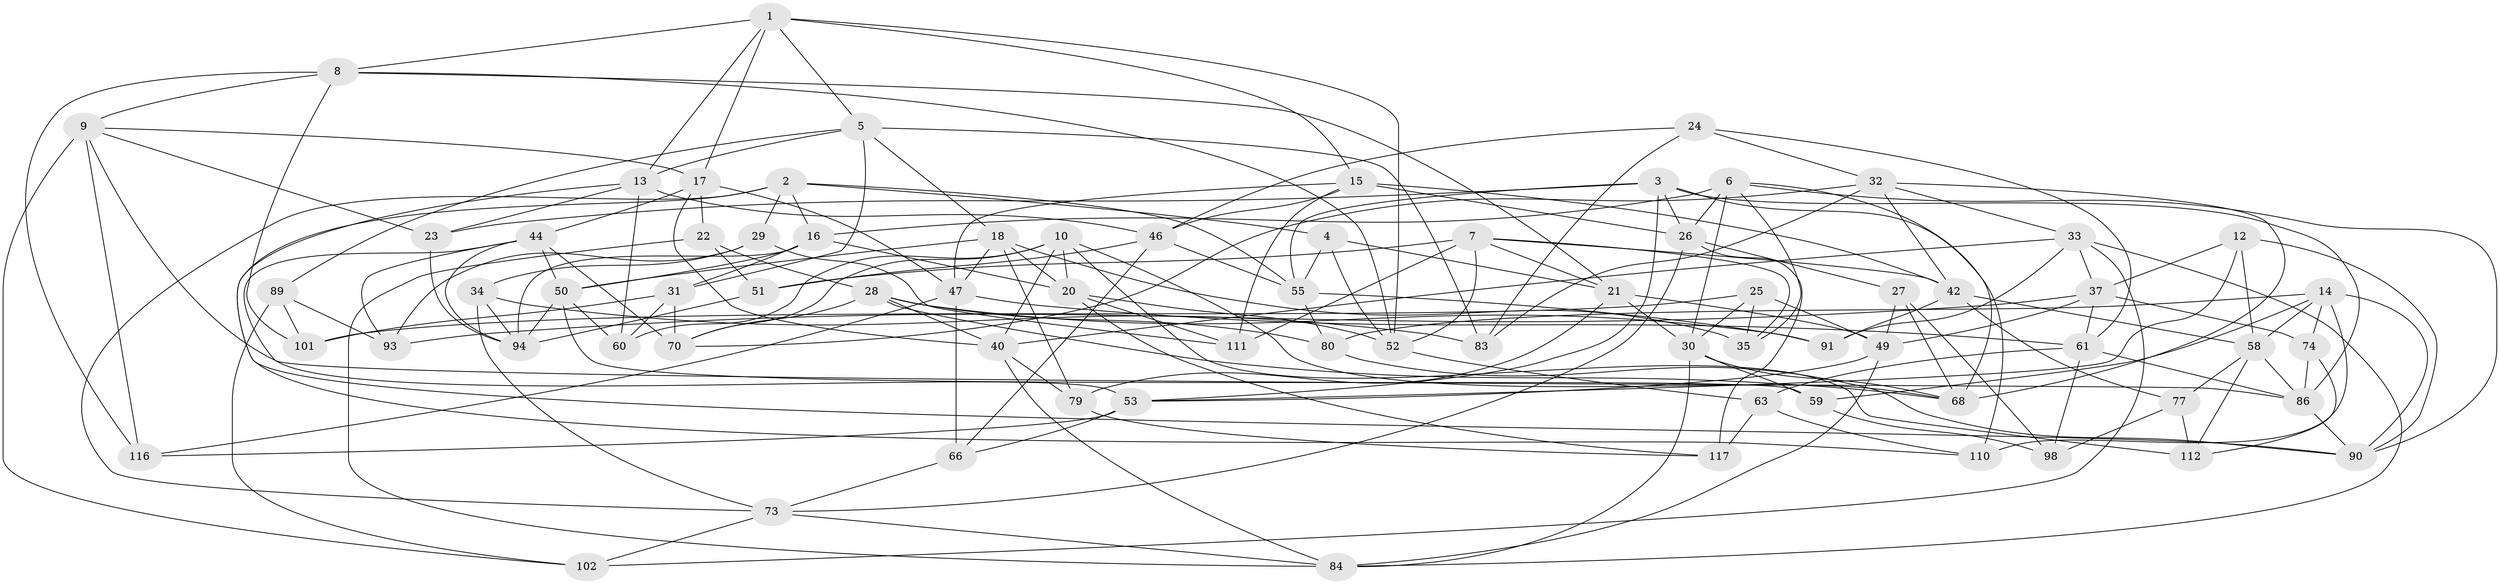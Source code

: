 // original degree distribution, {4: 1.0}
// Generated by graph-tools (version 1.1) at 2025/42/03/06/25 10:42:17]
// undirected, 74 vertices, 190 edges
graph export_dot {
graph [start="1"]
  node [color=gray90,style=filled];
  1 [super="+71"];
  2 [super="+104"];
  3 [super="+97"];
  4;
  5 [super="+82"];
  6 [super="+38"];
  7 [super="+19"];
  8 [super="+119"];
  9 [super="+11"];
  10 [super="+56"];
  12;
  13 [super="+36"];
  14 [super="+81"];
  15 [super="+54"];
  16 [super="+45"];
  17 [super="+78"];
  18 [super="+65"];
  20 [super="+115"];
  21 [super="+57"];
  22;
  23;
  24;
  25;
  26 [super="+75"];
  27;
  28 [super="+43"];
  29 [super="+92"];
  30 [super="+48"];
  31 [super="+106"];
  32 [super="+107"];
  33 [super="+39"];
  34;
  35;
  37 [super="+41"];
  40 [super="+69"];
  42 [super="+67"];
  44 [super="+72"];
  46 [super="+118"];
  47 [super="+87"];
  49 [super="+64"];
  50 [super="+99"];
  51;
  52 [super="+85"];
  53 [super="+62"];
  55 [super="+103"];
  58 [super="+88"];
  59;
  60;
  61 [super="+76"];
  63;
  66;
  68 [super="+108"];
  70 [super="+100"];
  73 [super="+113"];
  74;
  77;
  79;
  80;
  83;
  84 [super="+114"];
  86 [super="+95"];
  89;
  90 [super="+96"];
  91;
  93 [super="+109"];
  94 [super="+105"];
  98;
  101;
  102;
  110;
  111;
  112;
  116;
  117;
  1 -- 15;
  1 -- 13;
  1 -- 5;
  1 -- 17;
  1 -- 52;
  1 -- 8;
  2 -- 55;
  2 -- 73;
  2 -- 29;
  2 -- 16;
  2 -- 4;
  2 -- 110;
  3 -- 23;
  3 -- 55;
  3 -- 86;
  3 -- 26;
  3 -- 53;
  3 -- 110;
  4 -- 55;
  4 -- 21;
  4 -- 52;
  5 -- 83;
  5 -- 18;
  5 -- 89;
  5 -- 31;
  5 -- 13;
  6 -- 16;
  6 -- 90;
  6 -- 26;
  6 -- 35;
  6 -- 30;
  6 -- 68;
  7 -- 35;
  7 -- 111;
  7 -- 52;
  7 -- 42;
  7 -- 51;
  7 -- 21;
  8 -- 21;
  8 -- 116;
  8 -- 52;
  8 -- 101;
  8 -- 9;
  9 -- 23;
  9 -- 116;
  9 -- 17;
  9 -- 102;
  9 -- 86;
  10 -- 68;
  10 -- 112;
  10 -- 40;
  10 -- 60;
  10 -- 70;
  10 -- 20;
  12 -- 90;
  12 -- 37;
  12 -- 53;
  12 -- 58;
  13 -- 23;
  13 -- 90;
  13 -- 60;
  13 -- 46;
  14 -- 74;
  14 -- 80;
  14 -- 110;
  14 -- 58;
  14 -- 59;
  14 -- 90;
  15 -- 26;
  15 -- 47;
  15 -- 42;
  15 -- 111;
  15 -- 46;
  16 -- 31;
  16 -- 20;
  16 -- 94;
  16 -- 50;
  17 -- 44;
  17 -- 40;
  17 -- 22;
  17 -- 47;
  18 -- 79;
  18 -- 20;
  18 -- 35;
  18 -- 47;
  18 -- 50;
  20 -- 111;
  20 -- 52;
  20 -- 117;
  21 -- 30;
  21 -- 79;
  21 -- 49;
  22 -- 51;
  22 -- 84;
  22 -- 28;
  23 -- 94;
  24 -- 61;
  24 -- 46;
  24 -- 83;
  24 -- 32;
  25 -- 49;
  25 -- 35;
  25 -- 101;
  25 -- 30;
  26 -- 117;
  26 -- 73;
  26 -- 27;
  27 -- 49;
  27 -- 68;
  27 -- 98;
  28 -- 70;
  28 -- 91;
  28 -- 40;
  28 -- 80;
  28 -- 68;
  29 -- 93 [weight=3];
  29 -- 34;
  29 -- 111;
  30 -- 84;
  30 -- 59;
  30 -- 68;
  31 -- 60;
  31 -- 101;
  31 -- 70 [weight=2];
  32 -- 33;
  32 -- 42;
  32 -- 83;
  32 -- 68;
  32 -- 70;
  33 -- 84;
  33 -- 102;
  33 -- 40;
  33 -- 91;
  33 -- 37;
  34 -- 83;
  34 -- 73;
  34 -- 94;
  37 -- 74;
  37 -- 93;
  37 -- 61;
  37 -- 49;
  40 -- 84;
  40 -- 79;
  42 -- 91;
  42 -- 58;
  42 -- 77;
  44 -- 70;
  44 -- 53;
  44 -- 50;
  44 -- 93;
  44 -- 94;
  46 -- 55;
  46 -- 66;
  46 -- 51;
  47 -- 61;
  47 -- 66;
  47 -- 116;
  49 -- 84;
  49 -- 53;
  50 -- 94;
  50 -- 59;
  50 -- 60;
  51 -- 94;
  52 -- 63;
  53 -- 116;
  53 -- 66;
  55 -- 80;
  55 -- 91;
  58 -- 77;
  58 -- 112;
  58 -- 86;
  59 -- 98;
  61 -- 98;
  61 -- 86;
  61 -- 63;
  63 -- 117;
  63 -- 110;
  66 -- 73;
  73 -- 102;
  73 -- 84;
  74 -- 112;
  74 -- 86;
  77 -- 112;
  77 -- 98;
  79 -- 117;
  80 -- 90;
  86 -- 90;
  89 -- 101;
  89 -- 102;
  89 -- 93;
}
